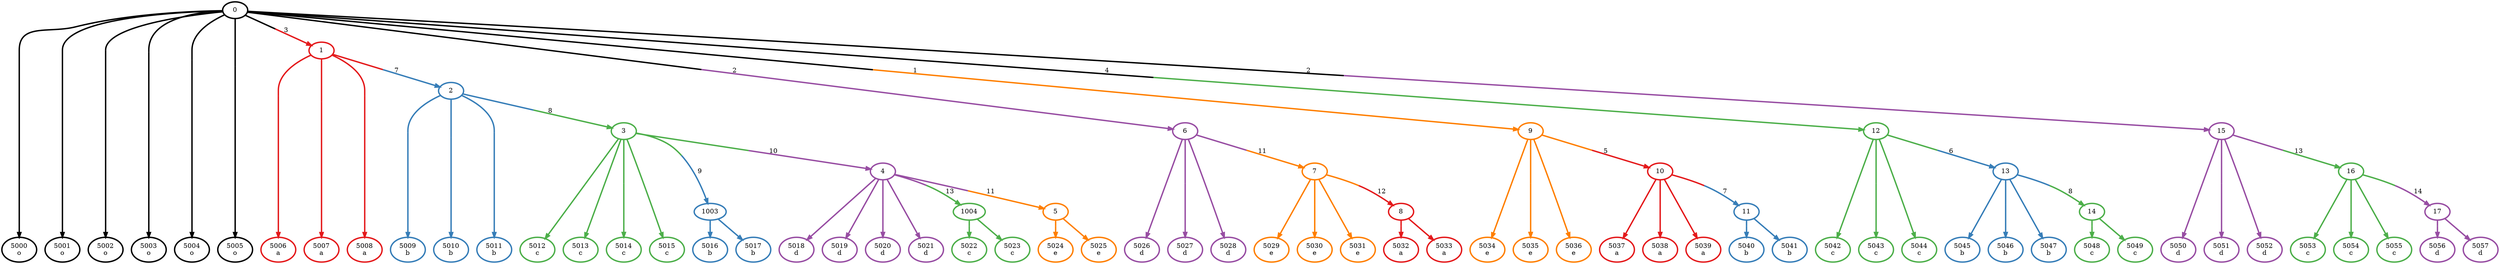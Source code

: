 digraph T {
	{
		rank=same
		0 [penwidth=3,colorscheme=set19,color=0,label="5000\no"]
		1 [penwidth=3,colorscheme=set19,color=0,label="5001\no"]
		2 [penwidth=3,colorscheme=set19,color=0,label="5002\no"]
		3 [penwidth=3,colorscheme=set19,color=0,label="5003\no"]
		4 [penwidth=3,colorscheme=set19,color=0,label="5004\no"]
		5 [penwidth=3,colorscheme=set19,color=0,label="5005\no"]
		6 [penwidth=3,colorscheme=set19,color=1,label="5006\na"]
		7 [penwidth=3,colorscheme=set19,color=1,label="5007\na"]
		8 [penwidth=3,colorscheme=set19,color=1,label="5008\na"]
		9 [penwidth=3,colorscheme=set19,color=4,label="5026\nd"]
		10 [penwidth=3,colorscheme=set19,color=4,label="5027\nd"]
		11 [penwidth=3,colorscheme=set19,color=4,label="5028\nd"]
		12 [penwidth=3,colorscheme=set19,color=5,label="5034\ne"]
		13 [penwidth=3,colorscheme=set19,color=5,label="5035\ne"]
		14 [penwidth=3,colorscheme=set19,color=5,label="5036\ne"]
		15 [penwidth=3,colorscheme=set19,color=3,label="5042\nc"]
		16 [penwidth=3,colorscheme=set19,color=3,label="5043\nc"]
		17 [penwidth=3,colorscheme=set19,color=3,label="5044\nc"]
		18 [penwidth=3,colorscheme=set19,color=4,label="5050\nd"]
		19 [penwidth=3,colorscheme=set19,color=4,label="5051\nd"]
		20 [penwidth=3,colorscheme=set19,color=4,label="5052\nd"]
		21 [penwidth=3,colorscheme=set19,color=2,label="5009\nb"]
		22 [penwidth=3,colorscheme=set19,color=2,label="5010\nb"]
		23 [penwidth=3,colorscheme=set19,color=2,label="5011\nb"]
		24 [penwidth=3,colorscheme=set19,color=3,label="5012\nc"]
		25 [penwidth=3,colorscheme=set19,color=3,label="5013\nc"]
		26 [penwidth=3,colorscheme=set19,color=3,label="5014\nc"]
		27 [penwidth=3,colorscheme=set19,color=3,label="5015\nc"]
		28 [penwidth=3,colorscheme=set19,color=2,label="5016\nb"]
		29 [penwidth=3,colorscheme=set19,color=2,label="5017\nb"]
		30 [penwidth=3,colorscheme=set19,color=4,label="5018\nd"]
		31 [penwidth=3,colorscheme=set19,color=4,label="5019\nd"]
		32 [penwidth=3,colorscheme=set19,color=4,label="5020\nd"]
		33 [penwidth=3,colorscheme=set19,color=4,label="5021\nd"]
		34 [penwidth=3,colorscheme=set19,color=3,label="5022\nc"]
		35 [penwidth=3,colorscheme=set19,color=3,label="5023\nc"]
		36 [penwidth=3,colorscheme=set19,color=5,label="5024\ne"]
		37 [penwidth=3,colorscheme=set19,color=5,label="5025\ne"]
		38 [penwidth=3,colorscheme=set19,color=5,label="5029\ne"]
		39 [penwidth=3,colorscheme=set19,color=5,label="5030\ne"]
		40 [penwidth=3,colorscheme=set19,color=5,label="5031\ne"]
		41 [penwidth=3,colorscheme=set19,color=1,label="5032\na"]
		42 [penwidth=3,colorscheme=set19,color=1,label="5033\na"]
		43 [penwidth=3,colorscheme=set19,color=1,label="5037\na"]
		44 [penwidth=3,colorscheme=set19,color=1,label="5038\na"]
		45 [penwidth=3,colorscheme=set19,color=1,label="5039\na"]
		46 [penwidth=3,colorscheme=set19,color=2,label="5040\nb"]
		47 [penwidth=3,colorscheme=set19,color=2,label="5041\nb"]
		48 [penwidth=3,colorscheme=set19,color=2,label="5045\nb"]
		49 [penwidth=3,colorscheme=set19,color=2,label="5046\nb"]
		50 [penwidth=3,colorscheme=set19,color=2,label="5047\nb"]
		51 [penwidth=3,colorscheme=set19,color=3,label="5048\nc"]
		52 [penwidth=3,colorscheme=set19,color=3,label="5049\nc"]
		53 [penwidth=3,colorscheme=set19,color=3,label="5053\nc"]
		54 [penwidth=3,colorscheme=set19,color=3,label="5054\nc"]
		55 [penwidth=3,colorscheme=set19,color=3,label="5055\nc"]
		56 [penwidth=3,colorscheme=set19,color=4,label="5056\nd"]
		57 [penwidth=3,colorscheme=set19,color=4,label="5057\nd"]
	}
	58 [penwidth=3,colorscheme=set19,color=0,label="0"]
	59 [penwidth=3,colorscheme=set19,color=1,label="1"]
	60 [penwidth=3,colorscheme=set19,color=4,label="6"]
	61 [penwidth=3,colorscheme=set19,color=5,label="9"]
	62 [penwidth=3,colorscheme=set19,color=3,label="12"]
	63 [penwidth=3,colorscheme=set19,color=4,label="15"]
	64 [penwidth=3,colorscheme=set19,color=2,label="2"]
	65 [penwidth=3,colorscheme=set19,color=5,label="7"]
	66 [penwidth=3,colorscheme=set19,color=1,label="10"]
	67 [penwidth=3,colorscheme=set19,color=2,label="13"]
	68 [penwidth=3,colorscheme=set19,color=3,label="16"]
	69 [penwidth=3,colorscheme=set19,color=3,label="3"]
	70 [penwidth=3,colorscheme=set19,color=2,label="1003"]
	71 [penwidth=3,colorscheme=set19,color=4,label="4"]
	72 [penwidth=3,colorscheme=set19,color=3,label="1004"]
	73 [penwidth=3,colorscheme=set19,color=5,label="5"]
	74 [penwidth=3,colorscheme=set19,color=1,label="8"]
	75 [penwidth=3,colorscheme=set19,color=2,label="11"]
	76 [penwidth=3,colorscheme=set19,color=3,label="14"]
	77 [penwidth=3,colorscheme=set19,color=4,label="17"]
	58 -> 59 [penwidth=3,colorscheme=set19,color="0;0.5:1",label="3"]
	58 -> 60 [penwidth=3,colorscheme=set19,color="0;0.5:4",label="2"]
	58 -> 61 [penwidth=3,colorscheme=set19,color="0;0.5:5",label="1"]
	58 -> 62 [penwidth=3,colorscheme=set19,color="0;0.5:3",label="4"]
	58 -> 63 [penwidth=3,colorscheme=set19,color="0;0.5:4",label="2"]
	58 -> 0 [penwidth=3,colorscheme=set19,color="0;0.5:0"]
	58 -> 1 [penwidth=3,colorscheme=set19,color="0;0.5:0"]
	58 -> 2 [penwidth=3,colorscheme=set19,color="0;0.5:0"]
	58 -> 3 [penwidth=3,colorscheme=set19,color="0;0.5:0"]
	58 -> 4 [penwidth=3,colorscheme=set19,color="0;0.5:0"]
	58 -> 5 [penwidth=3,colorscheme=set19,color="0;0.5:0"]
	59 -> 64 [penwidth=3,colorscheme=set19,color="1;0.5:2",label="7"]
	59 -> 6 [penwidth=3,colorscheme=set19,color="1;0.5:1"]
	59 -> 7 [penwidth=3,colorscheme=set19,color="1;0.5:1"]
	59 -> 8 [penwidth=3,colorscheme=set19,color="1;0.5:1"]
	60 -> 65 [penwidth=3,colorscheme=set19,color="4;0.5:5",label="11"]
	60 -> 9 [penwidth=3,colorscheme=set19,color="4;0.5:4"]
	60 -> 10 [penwidth=3,colorscheme=set19,color="4;0.5:4"]
	60 -> 11 [penwidth=3,colorscheme=set19,color="4;0.5:4"]
	61 -> 66 [penwidth=3,colorscheme=set19,color="5;0.5:1",label="5"]
	61 -> 12 [penwidth=3,colorscheme=set19,color="5;0.5:5"]
	61 -> 13 [penwidth=3,colorscheme=set19,color="5;0.5:5"]
	61 -> 14 [penwidth=3,colorscheme=set19,color="5;0.5:5"]
	62 -> 67 [penwidth=3,colorscheme=set19,color="3;0.5:2",label="6"]
	62 -> 15 [penwidth=3,colorscheme=set19,color="3;0.5:3"]
	62 -> 16 [penwidth=3,colorscheme=set19,color="3;0.5:3"]
	62 -> 17 [penwidth=3,colorscheme=set19,color="3;0.5:3"]
	63 -> 68 [penwidth=3,colorscheme=set19,color="4;0.5:3",label="13"]
	63 -> 18 [penwidth=3,colorscheme=set19,color="4;0.5:4"]
	63 -> 19 [penwidth=3,colorscheme=set19,color="4;0.5:4"]
	63 -> 20 [penwidth=3,colorscheme=set19,color="4;0.5:4"]
	64 -> 69 [penwidth=3,colorscheme=set19,color="2;0.5:3",label="8"]
	64 -> 21 [penwidth=3,colorscheme=set19,color="2;0.5:2"]
	64 -> 22 [penwidth=3,colorscheme=set19,color="2;0.5:2"]
	64 -> 23 [penwidth=3,colorscheme=set19,color="2;0.5:2"]
	65 -> 74 [penwidth=3,colorscheme=set19,color="5;0.5:1",label="12"]
	65 -> 38 [penwidth=3,colorscheme=set19,color="5;0.5:5"]
	65 -> 39 [penwidth=3,colorscheme=set19,color="5;0.5:5"]
	65 -> 40 [penwidth=3,colorscheme=set19,color="5;0.5:5"]
	66 -> 75 [penwidth=3,colorscheme=set19,color="1;0.5:2",label="7"]
	66 -> 43 [penwidth=3,colorscheme=set19,color="1;0.5:1"]
	66 -> 44 [penwidth=3,colorscheme=set19,color="1;0.5:1"]
	66 -> 45 [penwidth=3,colorscheme=set19,color="1;0.5:1"]
	67 -> 76 [penwidth=3,colorscheme=set19,color="2;0.5:3",label="8"]
	67 -> 48 [penwidth=3,colorscheme=set19,color="2;0.5:2"]
	67 -> 49 [penwidth=3,colorscheme=set19,color="2;0.5:2"]
	67 -> 50 [penwidth=3,colorscheme=set19,color="2;0.5:2"]
	68 -> 77 [penwidth=3,colorscheme=set19,color="3;0.5:4",label="14"]
	68 -> 53 [penwidth=3,colorscheme=set19,color="3;0.5:3"]
	68 -> 54 [penwidth=3,colorscheme=set19,color="3;0.5:3"]
	68 -> 55 [penwidth=3,colorscheme=set19,color="3;0.5:3"]
	69 -> 70 [penwidth=3,colorscheme=set19,color="3;0.5:2",label="9"]
	69 -> 71 [penwidth=3,colorscheme=set19,color="3;0.5:4",label="10"]
	69 -> 24 [penwidth=3,colorscheme=set19,color="3;0.5:3"]
	69 -> 25 [penwidth=3,colorscheme=set19,color="3;0.5:3"]
	69 -> 26 [penwidth=3,colorscheme=set19,color="3;0.5:3"]
	69 -> 27 [penwidth=3,colorscheme=set19,color="3;0.5:3"]
	70 -> 28 [penwidth=3,colorscheme=set19,color="2;0.5:2"]
	70 -> 29 [penwidth=3,colorscheme=set19,color="2;0.5:2"]
	71 -> 72 [penwidth=3,colorscheme=set19,color="4;0.5:3",label="13"]
	71 -> 73 [penwidth=3,colorscheme=set19,color="4;0.5:5",label="11"]
	71 -> 30 [penwidth=3,colorscheme=set19,color="4;0.5:4"]
	71 -> 31 [penwidth=3,colorscheme=set19,color="4;0.5:4"]
	71 -> 32 [penwidth=3,colorscheme=set19,color="4;0.5:4"]
	71 -> 33 [penwidth=3,colorscheme=set19,color="4;0.5:4"]
	72 -> 34 [penwidth=3,colorscheme=set19,color="3;0.5:3"]
	72 -> 35 [penwidth=3,colorscheme=set19,color="3;0.5:3"]
	73 -> 36 [penwidth=3,colorscheme=set19,color="5;0.5:5"]
	73 -> 37 [penwidth=3,colorscheme=set19,color="5;0.5:5"]
	74 -> 41 [penwidth=3,colorscheme=set19,color="1;0.5:1"]
	74 -> 42 [penwidth=3,colorscheme=set19,color="1;0.5:1"]
	75 -> 46 [penwidth=3,colorscheme=set19,color="2;0.5:2"]
	75 -> 47 [penwidth=3,colorscheme=set19,color="2;0.5:2"]
	76 -> 51 [penwidth=3,colorscheme=set19,color="3;0.5:3"]
	76 -> 52 [penwidth=3,colorscheme=set19,color="3;0.5:3"]
	77 -> 56 [penwidth=3,colorscheme=set19,color="4;0.5:4"]
	77 -> 57 [penwidth=3,colorscheme=set19,color="4;0.5:4"]
}
